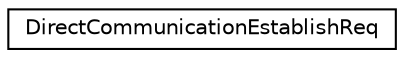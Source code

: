 digraph "Graphical Class Hierarchy"
{
 // LATEX_PDF_SIZE
  edge [fontname="Helvetica",fontsize="10",labelfontname="Helvetica",labelfontsize="10"];
  node [fontname="Helvetica",fontsize="10",shape=record];
  rankdir="LR";
  Node0 [label="DirectCommunicationEstablishReq",height=0.2,width=0.4,color="black", fillcolor="white", style="filled",URL="$structDirectCommunicationEstablishReq.html",tooltip=" "];
}

